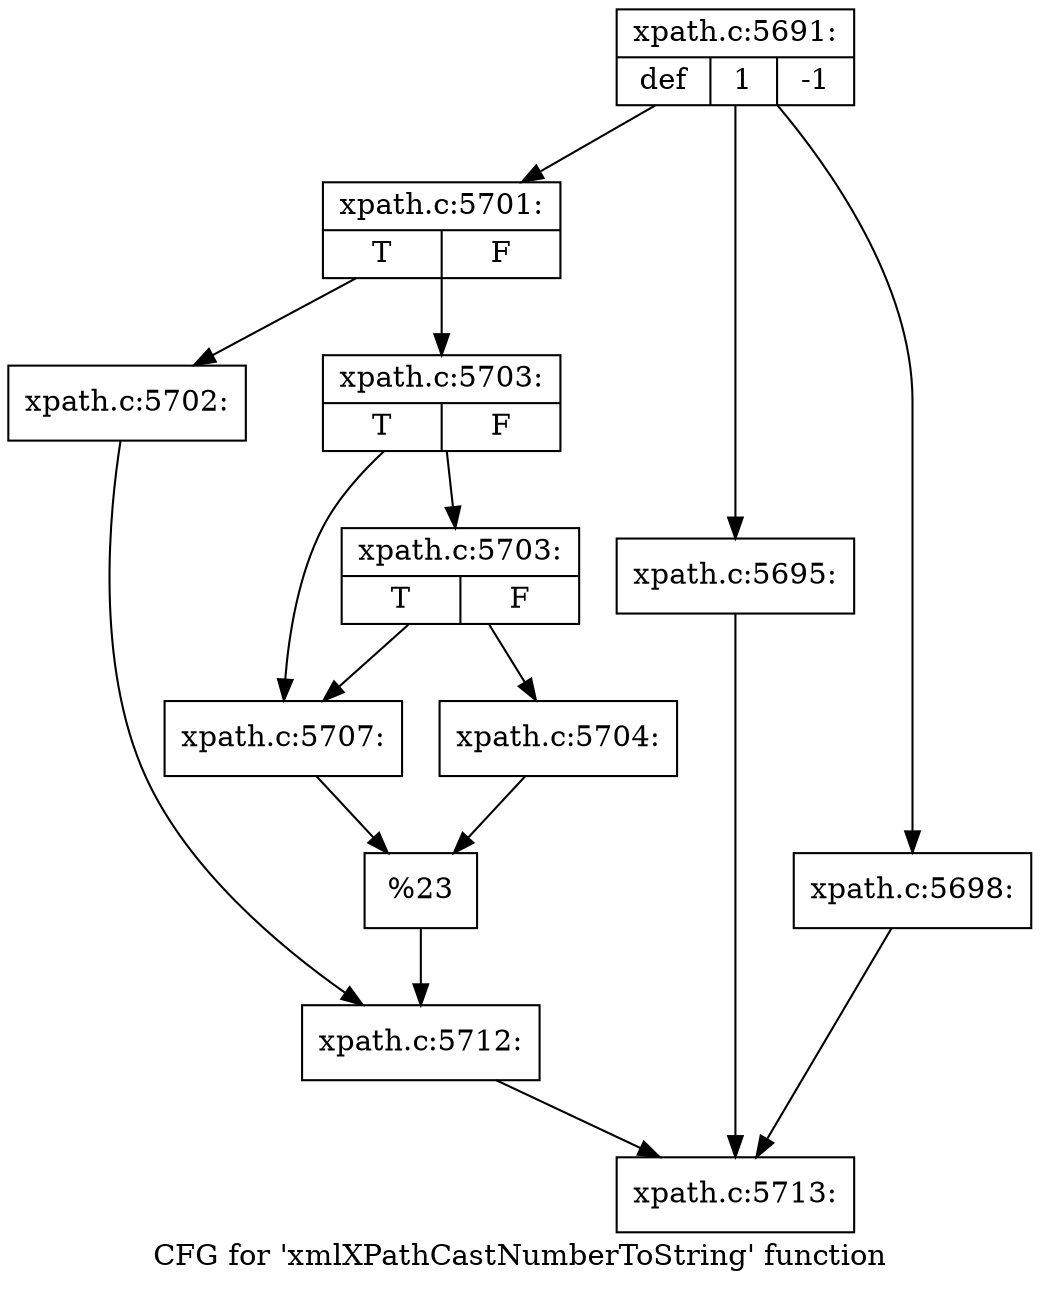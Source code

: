 digraph "CFG for 'xmlXPathCastNumberToString' function" {
	label="CFG for 'xmlXPathCastNumberToString' function";

	Node0x48c52c0 [shape=record,label="{xpath.c:5691:|{<s0>def|<s1>1|<s2>-1}}"];
	Node0x48c52c0 -> Node0x47cbf40;
	Node0x48c52c0 -> Node0x47cc280;
	Node0x48c52c0 -> Node0x46af350;
	Node0x47cc280 [shape=record,label="{xpath.c:5695:}"];
	Node0x47cc280 -> Node0x47cbda0;
	Node0x46af350 [shape=record,label="{xpath.c:5698:}"];
	Node0x46af350 -> Node0x47cbda0;
	Node0x47cbf40 [shape=record,label="{xpath.c:5701:|{<s0>T|<s1>F}}"];
	Node0x47cbf40 -> Node0x46aefe0;
	Node0x47cbf40 -> Node0x48cfaf0;
	Node0x46aefe0 [shape=record,label="{xpath.c:5702:}"];
	Node0x46aefe0 -> Node0x46af030;
	Node0x48cfaf0 [shape=record,label="{xpath.c:5703:|{<s0>T|<s1>F}}"];
	Node0x48cfaf0 -> Node0x48d0370;
	Node0x48cfaf0 -> Node0x48d0320;
	Node0x48d0370 [shape=record,label="{xpath.c:5703:|{<s0>T|<s1>F}}"];
	Node0x48d0370 -> Node0x48d0280;
	Node0x48d0370 -> Node0x48d0320;
	Node0x48d0280 [shape=record,label="{xpath.c:5704:}"];
	Node0x48d0280 -> Node0x48d02d0;
	Node0x48d0320 [shape=record,label="{xpath.c:5707:}"];
	Node0x48d0320 -> Node0x48d02d0;
	Node0x48d02d0 [shape=record,label="{%23}"];
	Node0x48d02d0 -> Node0x46af030;
	Node0x46af030 [shape=record,label="{xpath.c:5712:}"];
	Node0x46af030 -> Node0x47cbda0;
	Node0x47cbda0 [shape=record,label="{xpath.c:5713:}"];
}
